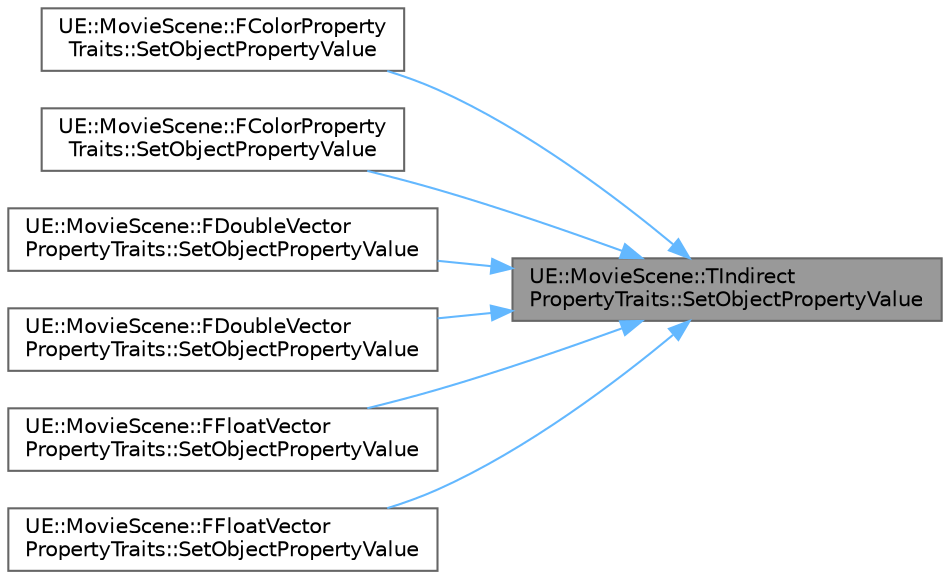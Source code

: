 digraph "UE::MovieScene::TIndirectPropertyTraits::SetObjectPropertyValue"
{
 // INTERACTIVE_SVG=YES
 // LATEX_PDF_SIZE
  bgcolor="transparent";
  edge [fontname=Helvetica,fontsize=10,labelfontname=Helvetica,labelfontsize=10];
  node [fontname=Helvetica,fontsize=10,shape=box,height=0.2,width=0.4];
  rankdir="RL";
  Node1 [id="Node000001",label="UE::MovieScene::TIndirect\lPropertyTraits::SetObjectPropertyValue",height=0.2,width=0.4,color="gray40", fillcolor="grey60", style="filled", fontcolor="black",tooltip="Property Value Setters."];
  Node1 -> Node2 [id="edge1_Node000001_Node000002",dir="back",color="steelblue1",style="solid",tooltip=" "];
  Node2 [id="Node000002",label="UE::MovieScene::FColorProperty\lTraits::SetObjectPropertyValue",height=0.2,width=0.4,color="grey40", fillcolor="white", style="filled",URL="$da/d04/structUE_1_1MovieScene_1_1FColorPropertyTraits.html#aa260c5e09209761a518b046d501618c4",tooltip=" "];
  Node1 -> Node3 [id="edge2_Node000001_Node000003",dir="back",color="steelblue1",style="solid",tooltip=" "];
  Node3 [id="Node000003",label="UE::MovieScene::FColorProperty\lTraits::SetObjectPropertyValue",height=0.2,width=0.4,color="grey40", fillcolor="white", style="filled",URL="$da/d04/structUE_1_1MovieScene_1_1FColorPropertyTraits.html#a1c20c8b3f42c62e10e6c728c1307d7a8",tooltip=" "];
  Node1 -> Node4 [id="edge3_Node000001_Node000004",dir="back",color="steelblue1",style="solid",tooltip=" "];
  Node4 [id="Node000004",label="UE::MovieScene::FDoubleVector\lPropertyTraits::SetObjectPropertyValue",height=0.2,width=0.4,color="grey40", fillcolor="white", style="filled",URL="$d4/dbc/structUE_1_1MovieScene_1_1FDoubleVectorPropertyTraits.html#a6c03bbac3c6acd80218cc9cdce98016b",tooltip=" "];
  Node1 -> Node5 [id="edge4_Node000001_Node000005",dir="back",color="steelblue1",style="solid",tooltip=" "];
  Node5 [id="Node000005",label="UE::MovieScene::FDoubleVector\lPropertyTraits::SetObjectPropertyValue",height=0.2,width=0.4,color="grey40", fillcolor="white", style="filled",URL="$d4/dbc/structUE_1_1MovieScene_1_1FDoubleVectorPropertyTraits.html#ad21a742f1e3ef65ac4895ad36ab2b053",tooltip=" "];
  Node1 -> Node6 [id="edge5_Node000001_Node000006",dir="back",color="steelblue1",style="solid",tooltip=" "];
  Node6 [id="Node000006",label="UE::MovieScene::FFloatVector\lPropertyTraits::SetObjectPropertyValue",height=0.2,width=0.4,color="grey40", fillcolor="white", style="filled",URL="$d0/db5/structUE_1_1MovieScene_1_1FFloatVectorPropertyTraits.html#a448bc7f347d7089943b77f0ca06a5010",tooltip=" "];
  Node1 -> Node7 [id="edge6_Node000001_Node000007",dir="back",color="steelblue1",style="solid",tooltip=" "];
  Node7 [id="Node000007",label="UE::MovieScene::FFloatVector\lPropertyTraits::SetObjectPropertyValue",height=0.2,width=0.4,color="grey40", fillcolor="white", style="filled",URL="$d0/db5/structUE_1_1MovieScene_1_1FFloatVectorPropertyTraits.html#a3a73b984ad23359f3082c46a92b644db",tooltip=" "];
}
